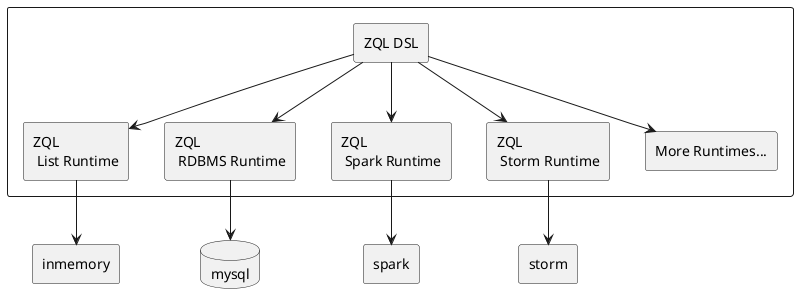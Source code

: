 @startuml

rectangle  {
 rectangle "ZQL DSL" as dsl
 rectangle "ZQL\n List Runtime" as listruntime
 rectangle "ZQL\n RDBMS Runtime" as dbruntime
 rectangle "ZQL\n Spark Runtime" as sparkruntime
 rectangle "ZQL\n Storm Runtime" as stormruntime
 rectangle "More Runtimes..." as heronruntime

 dsl --> listruntime
 dsl --> dbruntime
 dsl --> sparkruntime
 dsl --> stormruntime
 dsl --> heronruntime
}

listruntime --> inmemory
dbruntime -down-> mysql
sparkruntime -down-> spark
stormruntime -down-> storm

rectangle "In-memory data" as inmemory {
}
database "MySQL" as mysql {
}
rectangle "Spark Job" as spark {
}
rectangle "Storm Pipeline" as storm {
}
@enduml